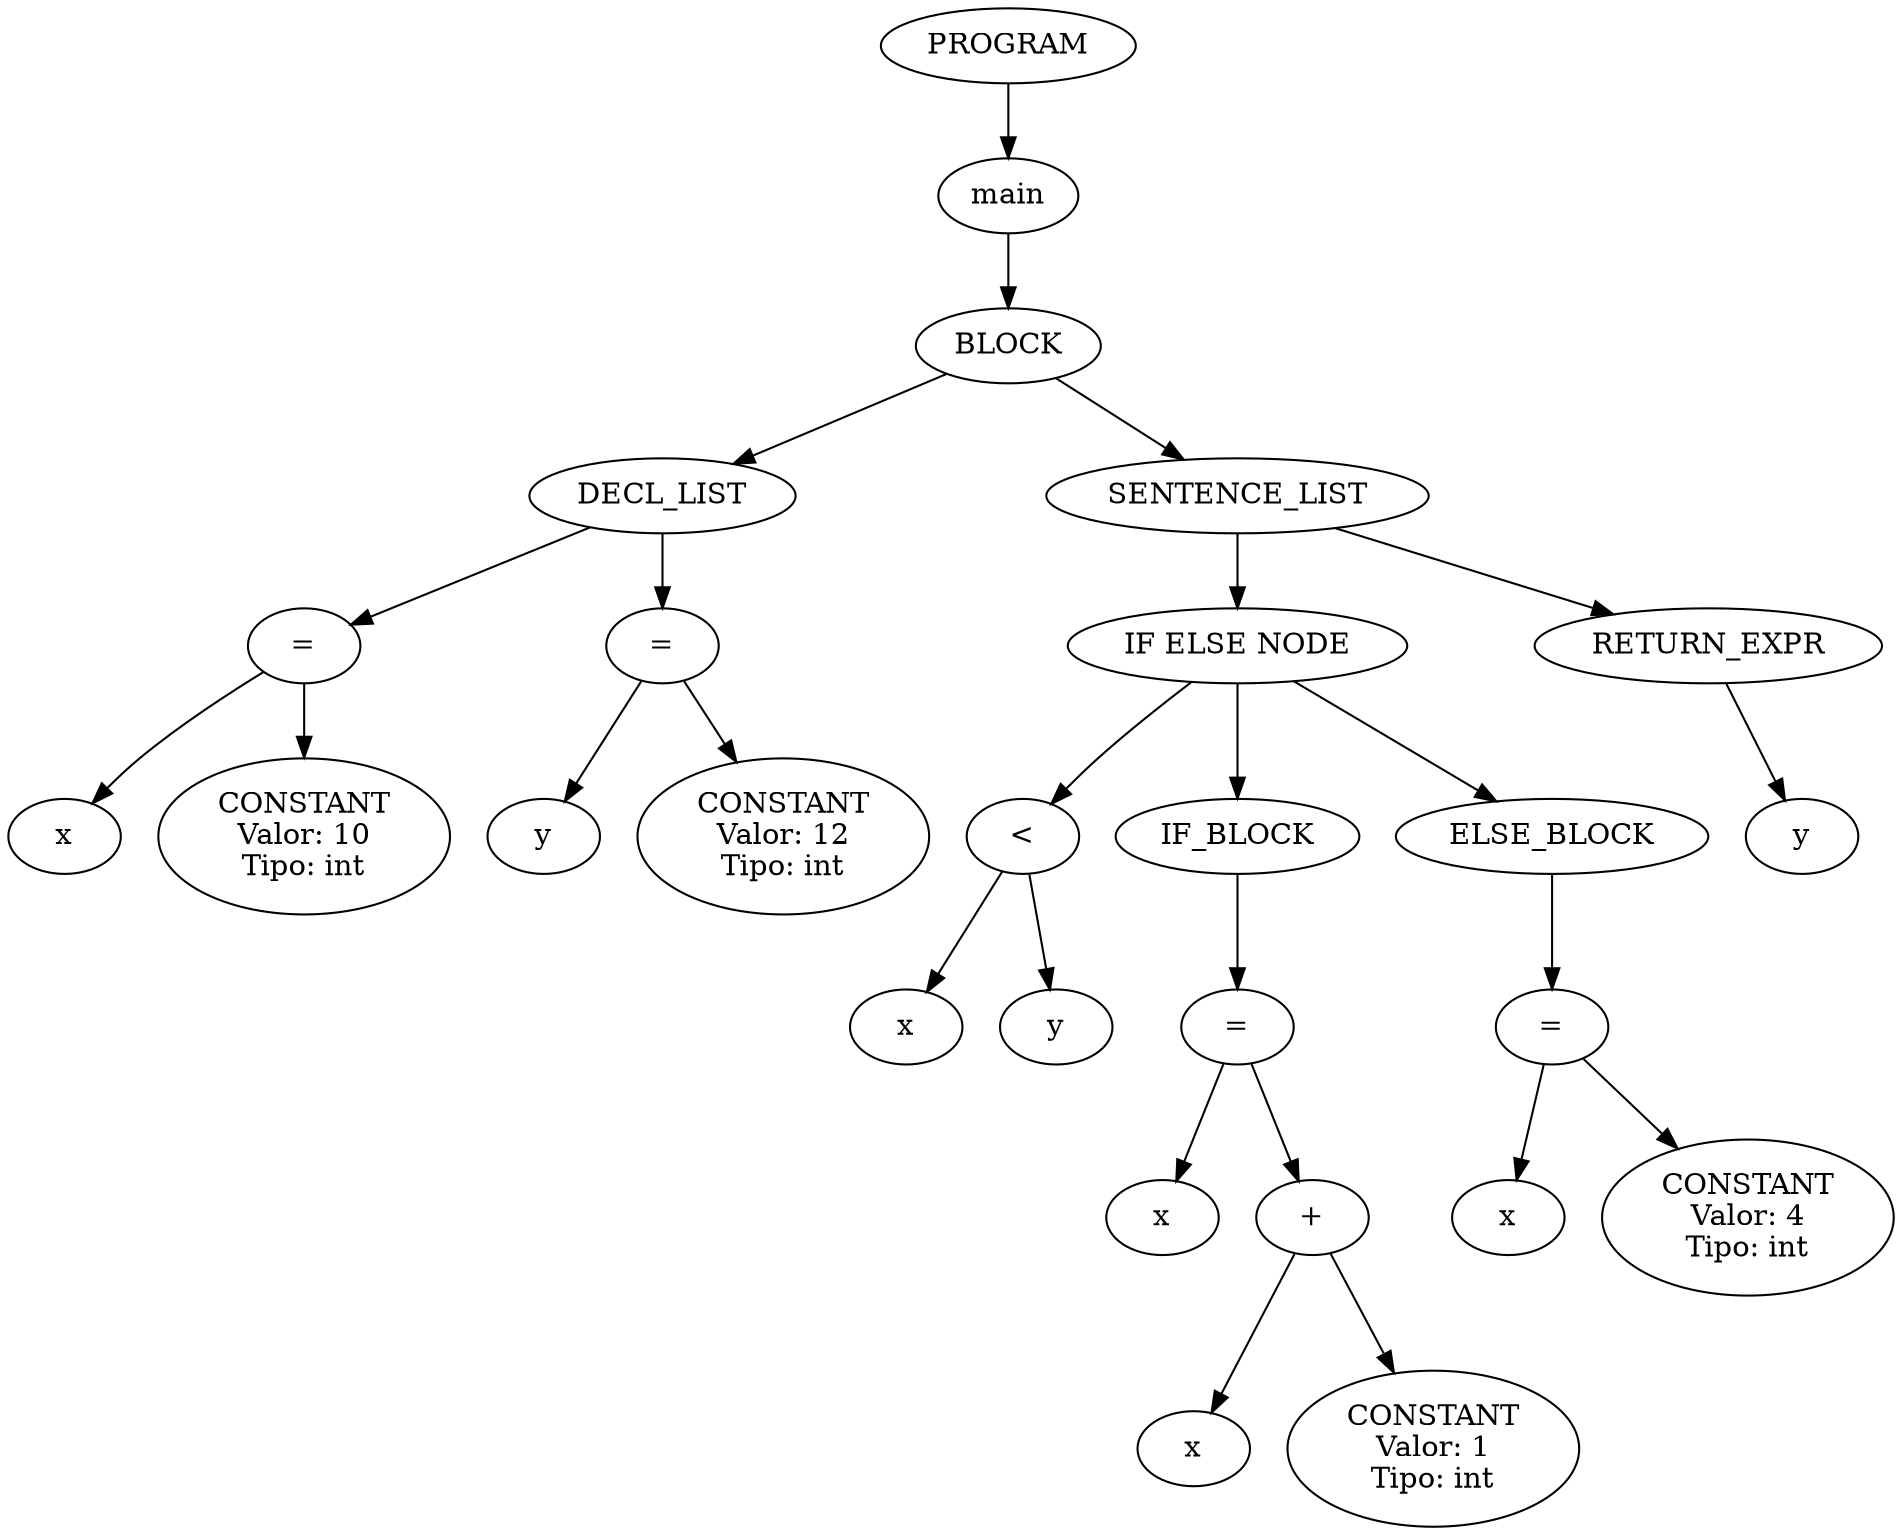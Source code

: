 digraph AST {
  0 [label="PROGRAM"];
  1 [label="main"];
  2 [label="BLOCK"];
  3 [label="DECL_LIST"];
  4 [label="="];
  5 [label="x"];
  4 -> 5;
  6 [label="CONSTANT\nValor: 10\nTipo: int"];
  4 -> 6;
  3 -> 4;
  7 [label="="];
  8 [label="y"];
  7 -> 8;
  9 [label="CONSTANT\nValor: 12\nTipo: int"];
  7 -> 9;
  3 -> 7;
  2 -> 3;
  10 [label="SENTENCE_LIST"];
  11 [label="IF ELSE NODE"];
  12 [label="<"];
  13 [label="x"];
  12 -> 13;
  14 [label="y"];
  12 -> 14;
  11 -> 12;
  15 [label="IF_BLOCK"];
  16 [label="="];
  17 [label="x"];
  16 -> 17;
  18 [label="+"];
  19 [label="x"];
  18 -> 19;
  20 [label="CONSTANT\nValor: 1\nTipo: int"];
  18 -> 20;
  16 -> 18;
  15 -> 16;
  11 -> 15;
  21 [label="ELSE_BLOCK"];
  22 [label="="];
  23 [label="x"];
  22 -> 23;
  24 [label="CONSTANT\nValor: 4\nTipo: int"];
  22 -> 24;
  21 -> 22;
  11 -> 21;
  10 -> 11;
  25 [label="RETURN_EXPR"];
  26 [label="y"];
  25 -> 26;
  10 -> 25;
  2 -> 10;
  1 -> 2;
  0 -> 1;
}
